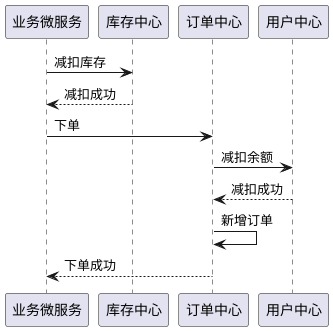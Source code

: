 @startuml
业务微服务 -> 库存中心: 减扣库存
库存中心 --> 业务微服务: 减扣成功

业务微服务 -> 订单中心: 下单
订单中心 -> 用户中心: 减扣余额
订单中心 <-- 用户中心: 减扣成功
订单中心 -> 订单中心: 新增订单
业务微服务 <-- 订单中心: 下单成功
@enduml